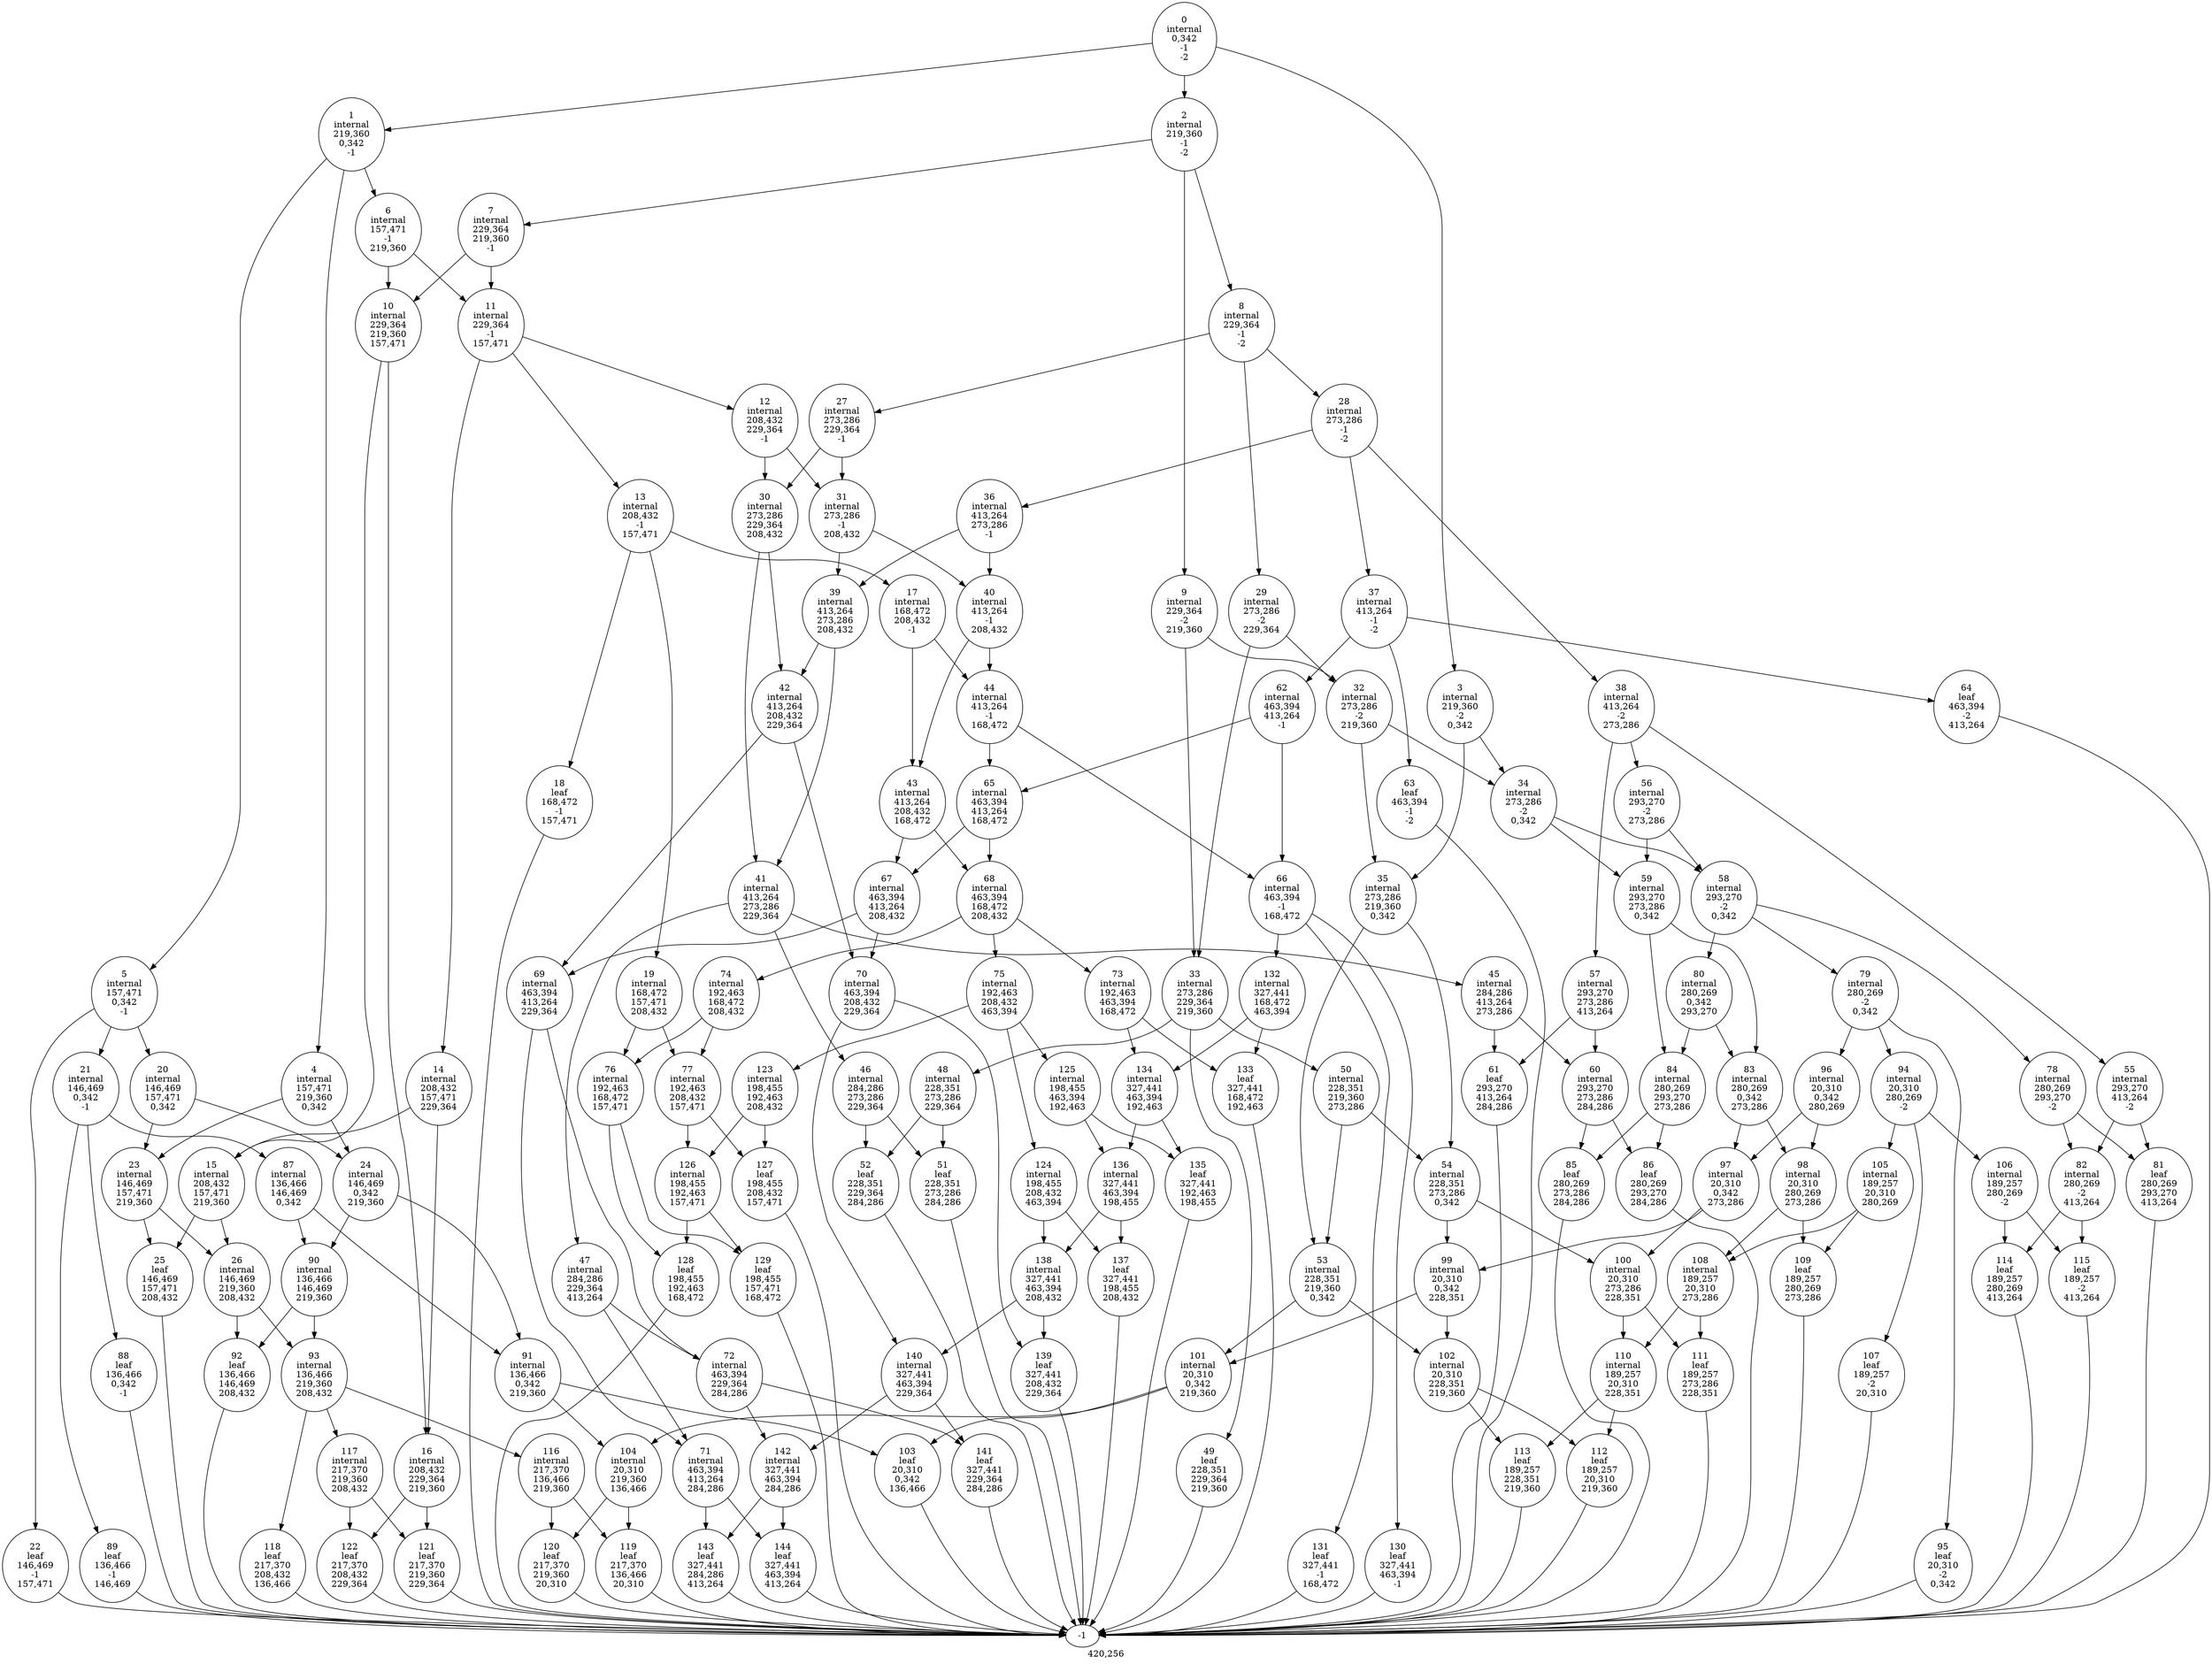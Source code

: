 digraph { 
label="420,256";
33 [label="88
leaf
136,466
0,342
-1"];6 [label="6
internal
157,471
-1
219,360"];51 [label="83
internal
280,269
0,342
273,286"];4 [label="4
internal
157,471
219,360
0,342"];0 [label="0
internal
0,342
-1
-2"];13 [label="24
internal
146,469
0,342
219,360"];1 [label="1
internal
219,360
0,342
-1"];38 [label="13
internal
208,432
-1
157,471"];2 [label="2
internal
219,360
-1
-2"];58 [label="93
internal
136,466
219,360
208,432"];36 [label="16
internal
208,432
229,364
219,360"];3 [label="3
internal
219,360
-2
0,342"];31 [label="91
internal
136,466
0,342
219,360"];47 [label="50
internal
228,351
219,360
273,286"];5 [label="5
internal
157,471
0,342
-1"];37 [label="12
internal
208,432
229,364
-1"];27 [label="54
internal
228,351
273,286
0,342"];7 [label="7
internal
229,364
219,360
-1"];98 [label="76
internal
192,463
168,472
157,471"];59 [label="103
leaf
20,310
0,342
136,466"];10 [label="34
internal
273,286
-2
0,342"];8 [label="8
internal
229,364
-1
-2"];9 [label="9
internal
229,364
-2
219,360"];29 [label="26
internal
146,469
219,360
208,432"];114 [label="108
internal
189,257
20,310
273,286"];11 [label="35
internal
273,286
219,360
0,342"];46 [label="49
leaf
228,351
229,364
219,360"];12 [label="23
internal
146,469
157,471
219,360"];14 [label="20
internal
146,469
157,471
0,342"];52 [label="84
internal
280,269
293,270
273,286"];15 [label="21
internal
146,469
0,342
-1"];26 [label="53
internal
228,351
219,360
0,342"];30 [label="90
internal
136,466
146,469
219,360"];16 [label="22
leaf
146,469
-1
157,471"];17 [label="10
internal
229,364
219,360
157,471"];41 [label="31
internal
273,286
-1
208,432"];18 [label="11
internal
229,364
-1
157,471"];28 [label="25
leaf
146,469
157,471
208,432"];122 [label="71
internal
463,394
413,264
284,286"];19 [label="27
internal
273,286
229,364
-1"];49 [label="79
internal
280,269
-2
0,342"];20 [label="28
internal
273,286
-1
-2"];21 [label="29
internal
273,286
-2
229,364"];40 [label="30
internal
273,286
229,364
208,432"];56 [label="100
internal
20,310
273,286
228,351"];22 [label="32
internal
273,286
-2
219,360"];95 [label="120
leaf
217,370
219,360
20,310"];24 [label="58
internal
293,270
-2
0,342"];23 [label="33
internal
273,286
229,364
219,360"];25 [label="59
internal
293,270
273,286
0,342"];43 [label="37
internal
413,264
-1
-2"];32 [label="87
internal
136,466
146,469
0,342"];34 [label="89
leaf
136,466
-1
146,469"];35 [label="15
internal
208,432
157,471
219,360"];65 [label="19
internal
168,472
157,471
208,432"];39 [label="14
internal
208,432
157,471
229,364"];116 [label="67
internal
463,394
413,264
208,432"];57 [label="92
leaf
136,466
146,469
208,432"];55 [label="99
internal
20,310
0,342
228,351"];42 [label="36
internal
413,264
273,286
-1"];44 [label="38
internal
413,264
-2
273,286"];54 [label="102
internal
20,310
228,351
219,360"];45 [label="48
internal
228,351
273,286
229,364"];48 [label="78
internal
280,269
293,270
-2"];53 [label="101
internal
20,310
0,342
219,360"];50 [label="80
internal
280,269
0,342
293,270"];60 [label="104
internal
20,310
219,360
136,466"];107 [label="60
internal
293,270
273,286
284,286"];61 [label="121
leaf
217,370
219,360
229,364"];62 [label="122
leaf
217,370
208,432
229,364"];63 [label="17
internal
168,472
208,432
-1"];124 [label="139
leaf
327,441
208,432
229,364"];64 [label="18
leaf
168,472
-1
157,471"];66 [label="41
internal
413,264
273,286
229,364"];67 [label="42
internal
413,264
208,432
229,364"];75 [label="57
internal
293,270
273,286
413,264"];68 [label="39
internal
413,264
273,286
208,432"];69 [label="40
internal
413,264
-1
208,432"];70 [label="62
internal
463,394
413,264
-1"];71 [label="63
leaf
463,394
-1
-2"];72 [label="64
leaf
463,394
-2
413,264"];73 [label="55
internal
293,270
413,264
-2"];74 [label="56
internal
293,270
-2
273,286"];76 [label="51
leaf
228,351
273,286
284,286"];77 [label="52
leaf
228,351
229,364
284,286"];78 [label="81
leaf
280,269
293,270
413,264"];128 [label="132
internal
327,441
168,472
463,394"];79 [label="82
internal
280,269
-2
413,264"];88 [label="113
leaf
189,257
228,351
219,360"];80 [label="94
internal
20,310
280,269
-2"];81 [label="95
leaf
20,310
-2
0,342"];82 [label="96
internal
20,310
0,342
280,269"];83 [label="97
internal
20,310
0,342
273,286"];84 [label="98
internal
20,310
280,269
273,286"];85 [label="85
leaf
280,269
273,286
284,286"];86 [label="86
leaf
280,269
293,270
284,286"];87 [label="112
leaf
189,257
20,310
219,360"];89 [label="110
internal
189,257
20,310
228,351"];90 [label="111
leaf
189,257
273,286
228,351"];91 [label="116
internal
217,370
136,466
219,360"];92 [label="117
internal
217,370
219,360
208,432"];93 [label="118
leaf
217,370
208,432
136,466"];94 [label="119
leaf
217,370
136,466
20,310"];96 [label="43
internal
413,264
208,432
168,472"];97 [label="44
internal
413,264
-1
168,472"];99 [label="77
internal
192,463
208,432
157,471"];100 [label="45
internal
284,286
413,264
273,286"];101 [label="46
internal
284,286
273,286
229,364"];102 [label="47
internal
284,286
229,364
413,264"];103 [label="69
internal
463,394
413,264
229,364"];104 [label="70
internal
463,394
208,432
229,364"];105 [label="65
internal
463,394
413,264
168,472"];106 [label="66
internal
463,394
-1
168,472"];108 [label="61
leaf
293,270
413,264
284,286"];109 [label="114
leaf
189,257
280,269
413,264"];110 [label="115
leaf
189,257
-2
413,264"];111 [label="105
internal
189,257
20,310
280,269"];112 [label="106
internal
189,257
280,269
-2"];113 [label="107
leaf
189,257
-2
20,310"];115 [label="109
leaf
189,257
280,269
273,286"];117 [label="68
internal
463,394
168,472
208,432"];118 [label="128
leaf
198,455
192,463
168,472"];119 [label="129
leaf
198,455
157,471
168,472"];120 [label="126
internal
198,455
192,463
157,471"];121 [label="127
leaf
198,455
208,432
157,471"];123 [label="72
internal
463,394
229,364
284,286"];129 [label="73
internal
192,463
463,394
168,472"];125 [label="140
internal
327,441
463,394
229,364"];126 [label="130
leaf
327,441
463,394
-1"];127 [label="131
leaf
327,441
-1
168,472"];130 [label="74
internal
192,463
168,472
208,432"];131 [label="75
internal
192,463
208,432
463,394"];132 [label="143
leaf
327,441
284,286
413,264"];133 [label="144
leaf
327,441
463,394
413,264"];134 [label="141
leaf
327,441
229,364
284,286"];135 [label="142
internal
327,441
463,394
284,286"];136 [label="133
leaf
327,441
168,472
192,463"];137 [label="134
internal
327,441
463,394
192,463"];138 [label="123
internal
198,455
192,463
208,432"];139 [label="124
internal
198,455
208,432
463,394"];140 [label="125
internal
198,455
463,394
192,463"];141 [label="135
leaf
327,441
192,463
198,455"];142 [label="136
internal
327,441
463,394
198,455"];143 [label="137
leaf
327,441
198,455
208,432"];144 [label="138
internal
327,441
463,394
208,432"];0->1;
0->2;
0->3;
13->30;
13->31;
1->4;
1->5;
1->6;
2->7;
2->8;
2->9;
31->59;
31->60;
3->10;
3->11;
4->12;
4->13;
5->14;
5->15;
5->16;
6->17;
6->18;
27->55;
27->56;
7->17;
7->18;
10->24;
10->25;
8->19;
8->20;
8->21;
29->57;
29->58;
9->22;
9->23;
114->89;
114->90;
11->26;
11->27;
12->28;
12->29;
14->12;
14->13;
15->32;
15->33;
15->34;
26->53;
26->54;
16->-1;
17->35;
17->36;
18->37;
18->38;
18->39;
122->132;
122->133;
19->40;
19->41;
20->42;
20->43;
20->44;
40->66;
40->67;
21->22;
21->23;
22->10;
22->11;
95->-1;
24->48;
24->49;
24->50;
23->45;
23->46;
23->47;
25->51;
25->52;
28->-1;
30->57;
30->58;
32->30;
32->31;
33->-1;
34->-1;
35->28;
35->29;
36->61;
36->62;
37->40;
37->41;
38->63;
38->64;
38->65;
65->98;
65->99;
39->35;
39->36;
41->68;
41->69;
42->68;
42->69;
43->70;
43->71;
43->72;
44->73;
44->74;
44->75;
45->76;
45->77;
46->-1;
47->26;
47->27;
48->78;
48->79;
49->80;
49->81;
49->82;
50->51;
50->52;
51->83;
51->84;
52->85;
52->86;
53->59;
53->60;
54->87;
54->88;
55->53;
55->54;
56->89;
56->90;
116->103;
116->104;
57->-1;
58->91;
58->92;
58->93;
98->118;
98->119;
59->-1;
60->94;
60->95;
107->85;
107->86;
61->-1;
62->-1;
63->96;
63->97;
124->-1;
64->-1;
66->100;
66->101;
66->102;
67->103;
67->104;
75->107;
75->108;
68->66;
68->67;
69->96;
69->97;
70->105;
70->106;
71->-1;
72->-1;
73->78;
73->79;
74->24;
74->25;
76->-1;
77->-1;
78->-1;
128->136;
128->137;
79->109;
79->110;
88->-1;
80->111;
80->112;
80->113;
81->-1;
82->83;
82->84;
83->55;
83->56;
84->114;
84->115;
85->-1;
86->-1;
87->-1;
89->87;
89->88;
90->-1;
91->94;
91->95;
92->61;
92->62;
93->-1;
94->-1;
96->116;
96->117;
97->105;
97->106;
99->120;
99->121;
100->107;
100->108;
101->76;
101->77;
102->122;
102->123;
103->122;
103->123;
104->124;
104->125;
105->116;
105->117;
106->126;
106->127;
106->128;
108->-1;
109->-1;
110->-1;
111->114;
111->115;
112->109;
112->110;
113->-1;
115->-1;
117->129;
117->130;
117->131;
118->-1;
119->-1;
120->118;
120->119;
121->-1;
123->134;
123->135;
129->136;
129->137;
125->134;
125->135;
126->-1;
127->-1;
130->98;
130->99;
131->138;
131->139;
131->140;
132->-1;
133->-1;
134->-1;
135->132;
135->133;
136->-1;
137->141;
137->142;
138->120;
138->121;
139->143;
139->144;
140->141;
140->142;
141->-1;
142->143;
142->144;
143->-1;
144->124;
144->125;
}